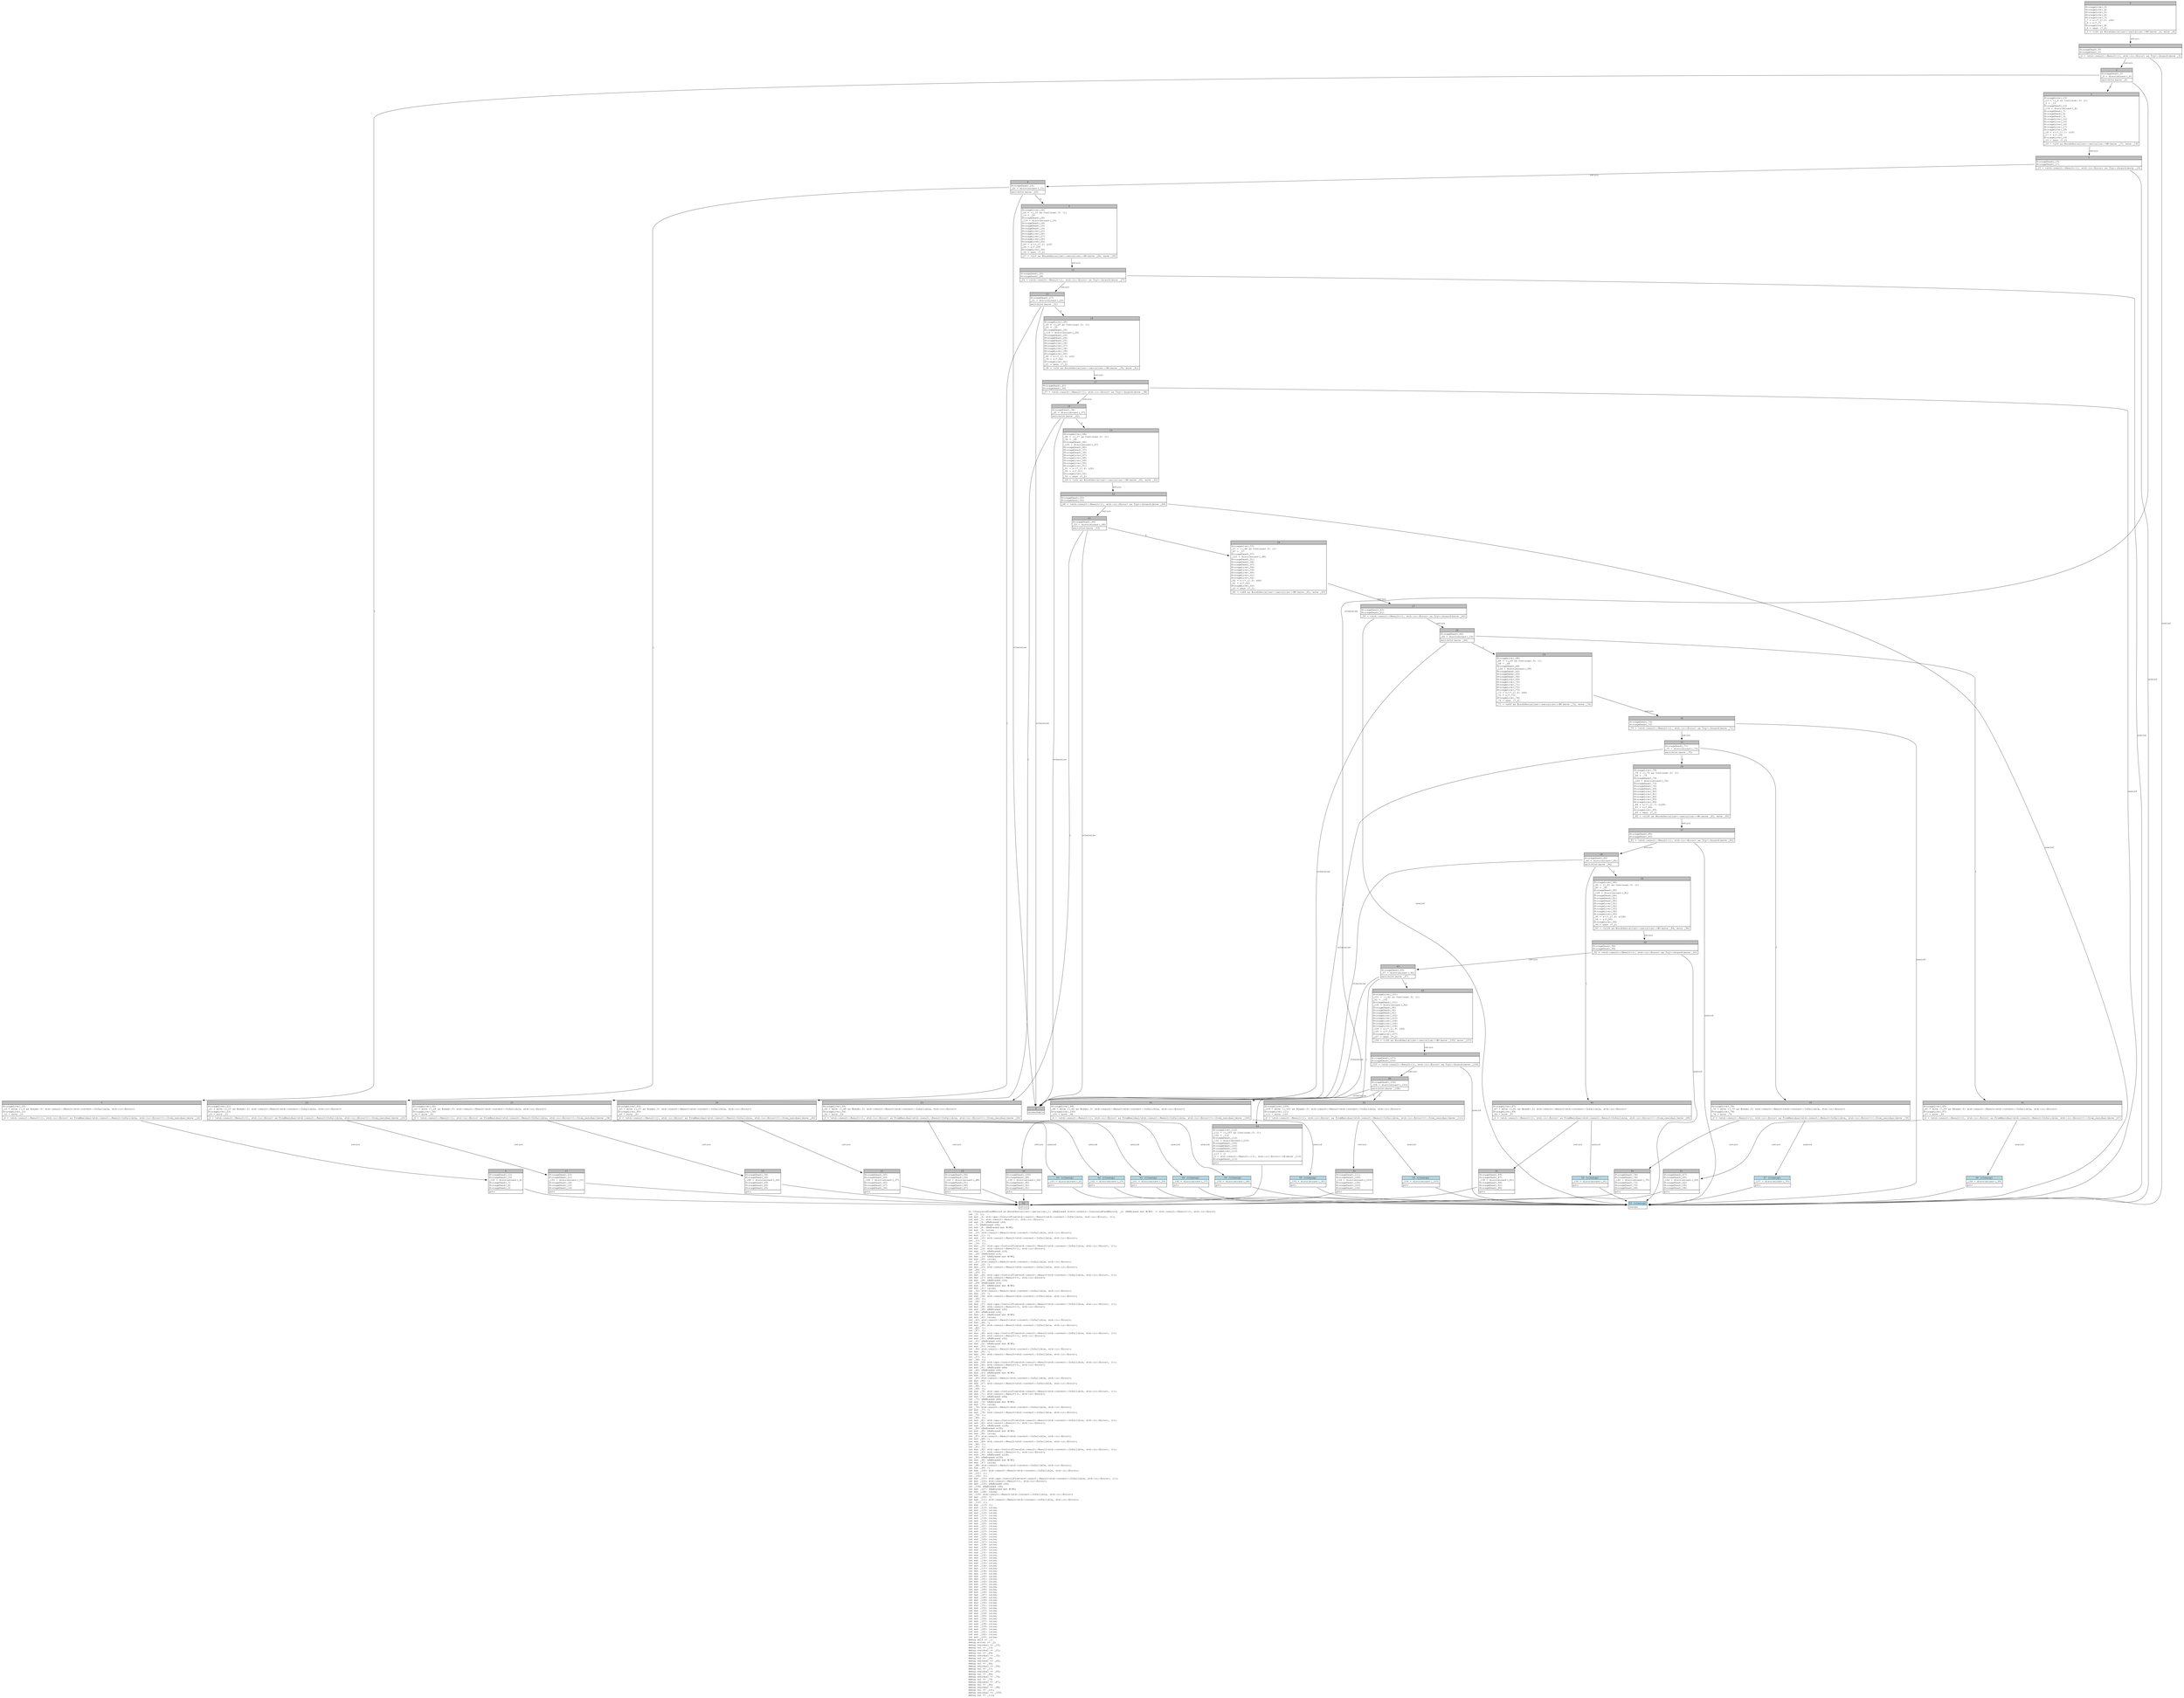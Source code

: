 digraph Mir_0_15910 {
    graph [fontname="Courier, monospace"];
    node [fontname="Courier, monospace"];
    edge [fontname="Courier, monospace"];
    label=<fn &lt;InsuranceFundRecord as BorshSerialize&gt;::serialize(_1: &amp;ReErased state::events::InsuranceFundRecord, _2: &amp;ReErased mut W/#0) -&gt; std::result::Result&lt;(), std::io::Error&gt;<br align="left"/>let _3: ();<br align="left"/>let mut _4: std::ops::ControlFlow&lt;std::result::Result&lt;std::convert::Infallible, std::io::Error&gt;, ()&gt;;<br align="left"/>let mut _5: std::result::Result&lt;(), std::io::Error&gt;;<br align="left"/>let mut _6: &amp;ReErased i64;<br align="left"/>let _7: &amp;ReErased i64;<br align="left"/>let mut _8: &amp;ReErased mut W/#0;<br align="left"/>let mut _9: isize;<br align="left"/>let _10: std::result::Result&lt;std::convert::Infallible, std::io::Error&gt;;<br align="left"/>let mut _11: !;<br align="left"/>let mut _12: std::result::Result&lt;std::convert::Infallible, std::io::Error&gt;;<br align="left"/>let _13: ();<br align="left"/>let _14: ();<br align="left"/>let mut _15: std::ops::ControlFlow&lt;std::result::Result&lt;std::convert::Infallible, std::io::Error&gt;, ()&gt;;<br align="left"/>let mut _16: std::result::Result&lt;(), std::io::Error&gt;;<br align="left"/>let mut _17: &amp;ReErased u16;<br align="left"/>let _18: &amp;ReErased u16;<br align="left"/>let mut _19: &amp;ReErased mut W/#0;<br align="left"/>let mut _20: isize;<br align="left"/>let _21: std::result::Result&lt;std::convert::Infallible, std::io::Error&gt;;<br align="left"/>let mut _22: !;<br align="left"/>let mut _23: std::result::Result&lt;std::convert::Infallible, std::io::Error&gt;;<br align="left"/>let _24: ();<br align="left"/>let _25: ();<br align="left"/>let mut _26: std::ops::ControlFlow&lt;std::result::Result&lt;std::convert::Infallible, std::io::Error&gt;, ()&gt;;<br align="left"/>let mut _27: std::result::Result&lt;(), std::io::Error&gt;;<br align="left"/>let mut _28: &amp;ReErased u16;<br align="left"/>let _29: &amp;ReErased u16;<br align="left"/>let mut _30: &amp;ReErased mut W/#0;<br align="left"/>let mut _31: isize;<br align="left"/>let _32: std::result::Result&lt;std::convert::Infallible, std::io::Error&gt;;<br align="left"/>let mut _33: !;<br align="left"/>let mut _34: std::result::Result&lt;std::convert::Infallible, std::io::Error&gt;;<br align="left"/>let _35: ();<br align="left"/>let _36: ();<br align="left"/>let mut _37: std::ops::ControlFlow&lt;std::result::Result&lt;std::convert::Infallible, std::io::Error&gt;, ()&gt;;<br align="left"/>let mut _38: std::result::Result&lt;(), std::io::Error&gt;;<br align="left"/>let mut _39: &amp;ReErased u32;<br align="left"/>let _40: &amp;ReErased u32;<br align="left"/>let mut _41: &amp;ReErased mut W/#0;<br align="left"/>let mut _42: isize;<br align="left"/>let _43: std::result::Result&lt;std::convert::Infallible, std::io::Error&gt;;<br align="left"/>let mut _44: !;<br align="left"/>let mut _45: std::result::Result&lt;std::convert::Infallible, std::io::Error&gt;;<br align="left"/>let _46: ();<br align="left"/>let _47: ();<br align="left"/>let mut _48: std::ops::ControlFlow&lt;std::result::Result&lt;std::convert::Infallible, std::io::Error&gt;, ()&gt;;<br align="left"/>let mut _49: std::result::Result&lt;(), std::io::Error&gt;;<br align="left"/>let mut _50: &amp;ReErased u32;<br align="left"/>let _51: &amp;ReErased u32;<br align="left"/>let mut _52: &amp;ReErased mut W/#0;<br align="left"/>let mut _53: isize;<br align="left"/>let _54: std::result::Result&lt;std::convert::Infallible, std::io::Error&gt;;<br align="left"/>let mut _55: !;<br align="left"/>let mut _56: std::result::Result&lt;std::convert::Infallible, std::io::Error&gt;;<br align="left"/>let _57: ();<br align="left"/>let _58: ();<br align="left"/>let mut _59: std::ops::ControlFlow&lt;std::result::Result&lt;std::convert::Infallible, std::io::Error&gt;, ()&gt;;<br align="left"/>let mut _60: std::result::Result&lt;(), std::io::Error&gt;;<br align="left"/>let mut _61: &amp;ReErased u64;<br align="left"/>let _62: &amp;ReErased u64;<br align="left"/>let mut _63: &amp;ReErased mut W/#0;<br align="left"/>let mut _64: isize;<br align="left"/>let _65: std::result::Result&lt;std::convert::Infallible, std::io::Error&gt;;<br align="left"/>let mut _66: !;<br align="left"/>let mut _67: std::result::Result&lt;std::convert::Infallible, std::io::Error&gt;;<br align="left"/>let _68: ();<br align="left"/>let _69: ();<br align="left"/>let mut _70: std::ops::ControlFlow&lt;std::result::Result&lt;std::convert::Infallible, std::io::Error&gt;, ()&gt;;<br align="left"/>let mut _71: std::result::Result&lt;(), std::io::Error&gt;;<br align="left"/>let mut _72: &amp;ReErased u64;<br align="left"/>let _73: &amp;ReErased u64;<br align="left"/>let mut _74: &amp;ReErased mut W/#0;<br align="left"/>let mut _75: isize;<br align="left"/>let _76: std::result::Result&lt;std::convert::Infallible, std::io::Error&gt;;<br align="left"/>let mut _77: !;<br align="left"/>let mut _78: std::result::Result&lt;std::convert::Infallible, std::io::Error&gt;;<br align="left"/>let _79: ();<br align="left"/>let _80: ();<br align="left"/>let mut _81: std::ops::ControlFlow&lt;std::result::Result&lt;std::convert::Infallible, std::io::Error&gt;, ()&gt;;<br align="left"/>let mut _82: std::result::Result&lt;(), std::io::Error&gt;;<br align="left"/>let mut _83: &amp;ReErased u128;<br align="left"/>let _84: &amp;ReErased u128;<br align="left"/>let mut _85: &amp;ReErased mut W/#0;<br align="left"/>let mut _86: isize;<br align="left"/>let _87: std::result::Result&lt;std::convert::Infallible, std::io::Error&gt;;<br align="left"/>let mut _88: !;<br align="left"/>let mut _89: std::result::Result&lt;std::convert::Infallible, std::io::Error&gt;;<br align="left"/>let _90: ();<br align="left"/>let _91: ();<br align="left"/>let mut _92: std::ops::ControlFlow&lt;std::result::Result&lt;std::convert::Infallible, std::io::Error&gt;, ()&gt;;<br align="left"/>let mut _93: std::result::Result&lt;(), std::io::Error&gt;;<br align="left"/>let mut _94: &amp;ReErased u128;<br align="left"/>let _95: &amp;ReErased u128;<br align="left"/>let mut _96: &amp;ReErased mut W/#0;<br align="left"/>let mut _97: isize;<br align="left"/>let _98: std::result::Result&lt;std::convert::Infallible, std::io::Error&gt;;<br align="left"/>let mut _99: !;<br align="left"/>let mut _100: std::result::Result&lt;std::convert::Infallible, std::io::Error&gt;;<br align="left"/>let _101: ();<br align="left"/>let _102: ();<br align="left"/>let mut _103: std::ops::ControlFlow&lt;std::result::Result&lt;std::convert::Infallible, std::io::Error&gt;, ()&gt;;<br align="left"/>let mut _104: std::result::Result&lt;(), std::io::Error&gt;;<br align="left"/>let mut _105: &amp;ReErased i64;<br align="left"/>let _106: &amp;ReErased i64;<br align="left"/>let mut _107: &amp;ReErased mut W/#0;<br align="left"/>let mut _108: isize;<br align="left"/>let _109: std::result::Result&lt;std::convert::Infallible, std::io::Error&gt;;<br align="left"/>let mut _110: !;<br align="left"/>let mut _111: std::result::Result&lt;std::convert::Infallible, std::io::Error&gt;;<br align="left"/>let _112: ();<br align="left"/>let mut _113: ();<br align="left"/>let mut _114: isize;<br align="left"/>let mut _115: isize;<br align="left"/>let mut _116: isize;<br align="left"/>let mut _117: isize;<br align="left"/>let mut _118: isize;<br align="left"/>let mut _119: isize;<br align="left"/>let mut _120: isize;<br align="left"/>let mut _121: isize;<br align="left"/>let mut _122: isize;<br align="left"/>let mut _123: isize;<br align="left"/>let mut _124: isize;<br align="left"/>let mut _125: isize;<br align="left"/>let mut _126: isize;<br align="left"/>let mut _127: isize;<br align="left"/>let mut _128: isize;<br align="left"/>let mut _129: isize;<br align="left"/>let mut _130: isize;<br align="left"/>let mut _131: isize;<br align="left"/>let mut _132: isize;<br align="left"/>let mut _133: isize;<br align="left"/>let mut _134: isize;<br align="left"/>let mut _135: isize;<br align="left"/>let mut _136: isize;<br align="left"/>let mut _137: isize;<br align="left"/>let mut _138: isize;<br align="left"/>let mut _139: isize;<br align="left"/>let mut _140: isize;<br align="left"/>let mut _141: isize;<br align="left"/>let mut _142: isize;<br align="left"/>let mut _143: isize;<br align="left"/>let mut _144: isize;<br align="left"/>let mut _145: isize;<br align="left"/>let mut _146: isize;<br align="left"/>let mut _147: isize;<br align="left"/>let mut _148: isize;<br align="left"/>let mut _149: isize;<br align="left"/>let mut _150: isize;<br align="left"/>let mut _151: isize;<br align="left"/>let mut _152: isize;<br align="left"/>let mut _153: isize;<br align="left"/>let mut _154: isize;<br align="left"/>let mut _155: isize;<br align="left"/>let mut _156: isize;<br align="left"/>let mut _157: isize;<br align="left"/>let mut _158: isize;<br align="left"/>let mut _159: isize;<br align="left"/>let mut _160: isize;<br align="left"/>let mut _161: isize;<br align="left"/>let mut _162: isize;<br align="left"/>let mut _163: isize;<br align="left"/>debug self =&gt; _1;<br align="left"/>debug writer =&gt; _2;<br align="left"/>debug residual =&gt; _10;<br align="left"/>debug val =&gt; _13;<br align="left"/>debug residual =&gt; _21;<br align="left"/>debug val =&gt; _24;<br align="left"/>debug residual =&gt; _32;<br align="left"/>debug val =&gt; _35;<br align="left"/>debug residual =&gt; _43;<br align="left"/>debug val =&gt; _46;<br align="left"/>debug residual =&gt; _54;<br align="left"/>debug val =&gt; _57;<br align="left"/>debug residual =&gt; _65;<br align="left"/>debug val =&gt; _68;<br align="left"/>debug residual =&gt; _76;<br align="left"/>debug val =&gt; _79;<br align="left"/>debug residual =&gt; _87;<br align="left"/>debug val =&gt; _90;<br align="left"/>debug residual =&gt; _98;<br align="left"/>debug val =&gt; _101;<br align="left"/>debug residual =&gt; _109;<br align="left"/>debug val =&gt; _112;<br align="left"/>>;
    bb0__0_15910 [shape="none", label=<<table border="0" cellborder="1" cellspacing="0"><tr><td bgcolor="gray" align="center" colspan="1">0</td></tr><tr><td align="left" balign="left">StorageLive(_3)<br/>StorageLive(_4)<br/>StorageLive(_5)<br/>StorageLive(_6)<br/>StorageLive(_7)<br/>_7 = &amp;((*_1).0: i64)<br/>_6 = &amp;(*_7)<br/>StorageLive(_8)<br/>_8 = &amp;mut (*_2)<br/></td></tr><tr><td align="left">_5 = &lt;i64 as BorshSerialize&gt;::serialize::&lt;W&gt;(move _6, move _8)</td></tr></table>>];
    bb1__0_15910 [shape="none", label=<<table border="0" cellborder="1" cellspacing="0"><tr><td bgcolor="gray" align="center" colspan="1">1</td></tr><tr><td align="left" balign="left">StorageDead(_8)<br/>StorageDead(_6)<br/></td></tr><tr><td align="left">_4 = &lt;std::result::Result&lt;(), std::io::Error&gt; as Try&gt;::branch(move _5)</td></tr></table>>];
    bb2__0_15910 [shape="none", label=<<table border="0" cellborder="1" cellspacing="0"><tr><td bgcolor="gray" align="center" colspan="1">2</td></tr><tr><td align="left" balign="left">StorageDead(_5)<br/>_9 = discriminant(_4)<br/></td></tr><tr><td align="left">switchInt(move _9)</td></tr></table>>];
    bb3__0_15910 [shape="none", label=<<table border="0" cellborder="1" cellspacing="0"><tr><td bgcolor="gray" align="center" colspan="1">3</td></tr><tr><td align="left" balign="left">StorageLive(_13)<br/>_13 = ((_4 as Continue).0: ())<br/>_3 = _13<br/>StorageDead(_13)<br/>_114 = discriminant(_4)<br/>StorageDead(_7)<br/>StorageDead(_4)<br/>StorageDead(_3)<br/>StorageLive(_14)<br/>StorageLive(_15)<br/>StorageLive(_16)<br/>StorageLive(_17)<br/>StorageLive(_18)<br/>_18 = &amp;((*_1).1: u16)<br/>_17 = &amp;(*_18)<br/>StorageLive(_19)<br/>_19 = &amp;mut (*_2)<br/></td></tr><tr><td align="left">_16 = &lt;u16 as BorshSerialize&gt;::serialize::&lt;W&gt;(move _17, move _19)</td></tr></table>>];
    bb4__0_15910 [shape="none", label=<<table border="0" cellborder="1" cellspacing="0"><tr><td bgcolor="gray" align="center" colspan="1">4</td></tr><tr><td align="left">unreachable</td></tr></table>>];
    bb5__0_15910 [shape="none", label=<<table border="0" cellborder="1" cellspacing="0"><tr><td bgcolor="gray" align="center" colspan="1">5</td></tr><tr><td align="left" balign="left">StorageLive(_10)<br/>_10 = move ((_4 as Break).0: std::result::Result&lt;std::convert::Infallible, std::io::Error&gt;)<br/>StorageLive(_12)<br/>_12 = move _10<br/></td></tr><tr><td align="left">_0 = &lt;std::result::Result&lt;(), std::io::Error&gt; as FromResidual&lt;std::result::Result&lt;Infallible, std::io::Error&gt;&gt;&gt;::from_residual(move _12)</td></tr></table>>];
    bb6__0_15910 [shape="none", label=<<table border="0" cellborder="1" cellspacing="0"><tr><td bgcolor="gray" align="center" colspan="1">6</td></tr><tr><td align="left" balign="left">StorageDead(_12)<br/>StorageDead(_10)<br/>_152 = discriminant(_4)<br/>StorageDead(_7)<br/>StorageDead(_4)<br/>StorageDead(_3)<br/></td></tr><tr><td align="left">goto</td></tr></table>>];
    bb7__0_15910 [shape="none", label=<<table border="0" cellborder="1" cellspacing="0"><tr><td bgcolor="gray" align="center" colspan="1">7</td></tr><tr><td align="left" balign="left">StorageDead(_19)<br/>StorageDead(_17)<br/></td></tr><tr><td align="left">_15 = &lt;std::result::Result&lt;(), std::io::Error&gt; as Try&gt;::branch(move _16)</td></tr></table>>];
    bb8__0_15910 [shape="none", label=<<table border="0" cellborder="1" cellspacing="0"><tr><td bgcolor="gray" align="center" colspan="1">8</td></tr><tr><td align="left" balign="left">StorageDead(_16)<br/>_20 = discriminant(_15)<br/></td></tr><tr><td align="left">switchInt(move _20)</td></tr></table>>];
    bb9__0_15910 [shape="none", label=<<table border="0" cellborder="1" cellspacing="0"><tr><td bgcolor="gray" align="center" colspan="1">9</td></tr><tr><td align="left" balign="left">StorageLive(_24)<br/>_24 = ((_15 as Continue).0: ())<br/>_14 = _24<br/>StorageDead(_24)<br/>_116 = discriminant(_15)<br/>StorageDead(_18)<br/>StorageDead(_15)<br/>StorageDead(_14)<br/>StorageLive(_25)<br/>StorageLive(_26)<br/>StorageLive(_27)<br/>StorageLive(_28)<br/>StorageLive(_29)<br/>_29 = &amp;((*_1).2: u16)<br/>_28 = &amp;(*_29)<br/>StorageLive(_30)<br/>_30 = &amp;mut (*_2)<br/></td></tr><tr><td align="left">_27 = &lt;u16 as BorshSerialize&gt;::serialize::&lt;W&gt;(move _28, move _30)</td></tr></table>>];
    bb10__0_15910 [shape="none", label=<<table border="0" cellborder="1" cellspacing="0"><tr><td bgcolor="gray" align="center" colspan="1">10</td></tr><tr><td align="left" balign="left">StorageLive(_21)<br/>_21 = move ((_15 as Break).0: std::result::Result&lt;std::convert::Infallible, std::io::Error&gt;)<br/>StorageLive(_23)<br/>_23 = move _21<br/></td></tr><tr><td align="left">_0 = &lt;std::result::Result&lt;(), std::io::Error&gt; as FromResidual&lt;std::result::Result&lt;Infallible, std::io::Error&gt;&gt;&gt;::from_residual(move _23)</td></tr></table>>];
    bb11__0_15910 [shape="none", label=<<table border="0" cellborder="1" cellspacing="0"><tr><td bgcolor="gray" align="center" colspan="1">11</td></tr><tr><td align="left" balign="left">StorageDead(_23)<br/>StorageDead(_21)<br/>_150 = discriminant(_15)<br/>StorageDead(_18)<br/>StorageDead(_15)<br/>StorageDead(_14)<br/></td></tr><tr><td align="left">goto</td></tr></table>>];
    bb12__0_15910 [shape="none", label=<<table border="0" cellborder="1" cellspacing="0"><tr><td bgcolor="gray" align="center" colspan="1">12</td></tr><tr><td align="left" balign="left">StorageDead(_30)<br/>StorageDead(_28)<br/></td></tr><tr><td align="left">_26 = &lt;std::result::Result&lt;(), std::io::Error&gt; as Try&gt;::branch(move _27)</td></tr></table>>];
    bb13__0_15910 [shape="none", label=<<table border="0" cellborder="1" cellspacing="0"><tr><td bgcolor="gray" align="center" colspan="1">13</td></tr><tr><td align="left" balign="left">StorageDead(_27)<br/>_31 = discriminant(_26)<br/></td></tr><tr><td align="left">switchInt(move _31)</td></tr></table>>];
    bb14__0_15910 [shape="none", label=<<table border="0" cellborder="1" cellspacing="0"><tr><td bgcolor="gray" align="center" colspan="1">14</td></tr><tr><td align="left" balign="left">StorageLive(_35)<br/>_35 = ((_26 as Continue).0: ())<br/>_25 = _35<br/>StorageDead(_35)<br/>_118 = discriminant(_26)<br/>StorageDead(_29)<br/>StorageDead(_26)<br/>StorageDead(_25)<br/>StorageLive(_36)<br/>StorageLive(_37)<br/>StorageLive(_38)<br/>StorageLive(_39)<br/>StorageLive(_40)<br/>_40 = &amp;((*_1).3: u32)<br/>_39 = &amp;(*_40)<br/>StorageLive(_41)<br/>_41 = &amp;mut (*_2)<br/></td></tr><tr><td align="left">_38 = &lt;u32 as BorshSerialize&gt;::serialize::&lt;W&gt;(move _39, move _41)</td></tr></table>>];
    bb15__0_15910 [shape="none", label=<<table border="0" cellborder="1" cellspacing="0"><tr><td bgcolor="gray" align="center" colspan="1">15</td></tr><tr><td align="left" balign="left">StorageLive(_32)<br/>_32 = move ((_26 as Break).0: std::result::Result&lt;std::convert::Infallible, std::io::Error&gt;)<br/>StorageLive(_34)<br/>_34 = move _32<br/></td></tr><tr><td align="left">_0 = &lt;std::result::Result&lt;(), std::io::Error&gt; as FromResidual&lt;std::result::Result&lt;Infallible, std::io::Error&gt;&gt;&gt;::from_residual(move _34)</td></tr></table>>];
    bb16__0_15910 [shape="none", label=<<table border="0" cellborder="1" cellspacing="0"><tr><td bgcolor="gray" align="center" colspan="1">16</td></tr><tr><td align="left" balign="left">StorageDead(_34)<br/>StorageDead(_32)<br/>_148 = discriminant(_26)<br/>StorageDead(_29)<br/>StorageDead(_26)<br/>StorageDead(_25)<br/></td></tr><tr><td align="left">goto</td></tr></table>>];
    bb17__0_15910 [shape="none", label=<<table border="0" cellborder="1" cellspacing="0"><tr><td bgcolor="gray" align="center" colspan="1">17</td></tr><tr><td align="left" balign="left">StorageDead(_41)<br/>StorageDead(_39)<br/></td></tr><tr><td align="left">_37 = &lt;std::result::Result&lt;(), std::io::Error&gt; as Try&gt;::branch(move _38)</td></tr></table>>];
    bb18__0_15910 [shape="none", label=<<table border="0" cellborder="1" cellspacing="0"><tr><td bgcolor="gray" align="center" colspan="1">18</td></tr><tr><td align="left" balign="left">StorageDead(_38)<br/>_42 = discriminant(_37)<br/></td></tr><tr><td align="left">switchInt(move _42)</td></tr></table>>];
    bb19__0_15910 [shape="none", label=<<table border="0" cellborder="1" cellspacing="0"><tr><td bgcolor="gray" align="center" colspan="1">19</td></tr><tr><td align="left" balign="left">StorageLive(_46)<br/>_46 = ((_37 as Continue).0: ())<br/>_36 = _46<br/>StorageDead(_46)<br/>_120 = discriminant(_37)<br/>StorageDead(_40)<br/>StorageDead(_37)<br/>StorageDead(_36)<br/>StorageLive(_47)<br/>StorageLive(_48)<br/>StorageLive(_49)<br/>StorageLive(_50)<br/>StorageLive(_51)<br/>_51 = &amp;((*_1).4: u32)<br/>_50 = &amp;(*_51)<br/>StorageLive(_52)<br/>_52 = &amp;mut (*_2)<br/></td></tr><tr><td align="left">_49 = &lt;u32 as BorshSerialize&gt;::serialize::&lt;W&gt;(move _50, move _52)</td></tr></table>>];
    bb20__0_15910 [shape="none", label=<<table border="0" cellborder="1" cellspacing="0"><tr><td bgcolor="gray" align="center" colspan="1">20</td></tr><tr><td align="left" balign="left">StorageLive(_43)<br/>_43 = move ((_37 as Break).0: std::result::Result&lt;std::convert::Infallible, std::io::Error&gt;)<br/>StorageLive(_45)<br/>_45 = move _43<br/></td></tr><tr><td align="left">_0 = &lt;std::result::Result&lt;(), std::io::Error&gt; as FromResidual&lt;std::result::Result&lt;Infallible, std::io::Error&gt;&gt;&gt;::from_residual(move _45)</td></tr></table>>];
    bb21__0_15910 [shape="none", label=<<table border="0" cellborder="1" cellspacing="0"><tr><td bgcolor="gray" align="center" colspan="1">21</td></tr><tr><td align="left" balign="left">StorageDead(_45)<br/>StorageDead(_43)<br/>_146 = discriminant(_37)<br/>StorageDead(_40)<br/>StorageDead(_37)<br/>StorageDead(_36)<br/></td></tr><tr><td align="left">goto</td></tr></table>>];
    bb22__0_15910 [shape="none", label=<<table border="0" cellborder="1" cellspacing="0"><tr><td bgcolor="gray" align="center" colspan="1">22</td></tr><tr><td align="left" balign="left">StorageDead(_52)<br/>StorageDead(_50)<br/></td></tr><tr><td align="left">_48 = &lt;std::result::Result&lt;(), std::io::Error&gt; as Try&gt;::branch(move _49)</td></tr></table>>];
    bb23__0_15910 [shape="none", label=<<table border="0" cellborder="1" cellspacing="0"><tr><td bgcolor="gray" align="center" colspan="1">23</td></tr><tr><td align="left" balign="left">StorageDead(_49)<br/>_53 = discriminant(_48)<br/></td></tr><tr><td align="left">switchInt(move _53)</td></tr></table>>];
    bb24__0_15910 [shape="none", label=<<table border="0" cellborder="1" cellspacing="0"><tr><td bgcolor="gray" align="center" colspan="1">24</td></tr><tr><td align="left" balign="left">StorageLive(_57)<br/>_57 = ((_48 as Continue).0: ())<br/>_47 = _57<br/>StorageDead(_57)<br/>_122 = discriminant(_48)<br/>StorageDead(_51)<br/>StorageDead(_48)<br/>StorageDead(_47)<br/>StorageLive(_58)<br/>StorageLive(_59)<br/>StorageLive(_60)<br/>StorageLive(_61)<br/>StorageLive(_62)<br/>_62 = &amp;((*_1).5: u64)<br/>_61 = &amp;(*_62)<br/>StorageLive(_63)<br/>_63 = &amp;mut (*_2)<br/></td></tr><tr><td align="left">_60 = &lt;u64 as BorshSerialize&gt;::serialize::&lt;W&gt;(move _61, move _63)</td></tr></table>>];
    bb25__0_15910 [shape="none", label=<<table border="0" cellborder="1" cellspacing="0"><tr><td bgcolor="gray" align="center" colspan="1">25</td></tr><tr><td align="left" balign="left">StorageLive(_54)<br/>_54 = move ((_48 as Break).0: std::result::Result&lt;std::convert::Infallible, std::io::Error&gt;)<br/>StorageLive(_56)<br/>_56 = move _54<br/></td></tr><tr><td align="left">_0 = &lt;std::result::Result&lt;(), std::io::Error&gt; as FromResidual&lt;std::result::Result&lt;Infallible, std::io::Error&gt;&gt;&gt;::from_residual(move _56)</td></tr></table>>];
    bb26__0_15910 [shape="none", label=<<table border="0" cellborder="1" cellspacing="0"><tr><td bgcolor="gray" align="center" colspan="1">26</td></tr><tr><td align="left" balign="left">StorageDead(_56)<br/>StorageDead(_54)<br/>_144 = discriminant(_48)<br/>StorageDead(_51)<br/>StorageDead(_48)<br/>StorageDead(_47)<br/></td></tr><tr><td align="left">goto</td></tr></table>>];
    bb27__0_15910 [shape="none", label=<<table border="0" cellborder="1" cellspacing="0"><tr><td bgcolor="gray" align="center" colspan="1">27</td></tr><tr><td align="left" balign="left">StorageDead(_63)<br/>StorageDead(_61)<br/></td></tr><tr><td align="left">_59 = &lt;std::result::Result&lt;(), std::io::Error&gt; as Try&gt;::branch(move _60)</td></tr></table>>];
    bb28__0_15910 [shape="none", label=<<table border="0" cellborder="1" cellspacing="0"><tr><td bgcolor="gray" align="center" colspan="1">28</td></tr><tr><td align="left" balign="left">StorageDead(_60)<br/>_64 = discriminant(_59)<br/></td></tr><tr><td align="left">switchInt(move _64)</td></tr></table>>];
    bb29__0_15910 [shape="none", label=<<table border="0" cellborder="1" cellspacing="0"><tr><td bgcolor="gray" align="center" colspan="1">29</td></tr><tr><td align="left" balign="left">StorageLive(_68)<br/>_68 = ((_59 as Continue).0: ())<br/>_58 = _68<br/>StorageDead(_68)<br/>_124 = discriminant(_59)<br/>StorageDead(_62)<br/>StorageDead(_59)<br/>StorageDead(_58)<br/>StorageLive(_69)<br/>StorageLive(_70)<br/>StorageLive(_71)<br/>StorageLive(_72)<br/>StorageLive(_73)<br/>_73 = &amp;((*_1).6: u64)<br/>_72 = &amp;(*_73)<br/>StorageLive(_74)<br/>_74 = &amp;mut (*_2)<br/></td></tr><tr><td align="left">_71 = &lt;u64 as BorshSerialize&gt;::serialize::&lt;W&gt;(move _72, move _74)</td></tr></table>>];
    bb30__0_15910 [shape="none", label=<<table border="0" cellborder="1" cellspacing="0"><tr><td bgcolor="gray" align="center" colspan="1">30</td></tr><tr><td align="left" balign="left">StorageLive(_65)<br/>_65 = move ((_59 as Break).0: std::result::Result&lt;std::convert::Infallible, std::io::Error&gt;)<br/>StorageLive(_67)<br/>_67 = move _65<br/></td></tr><tr><td align="left">_0 = &lt;std::result::Result&lt;(), std::io::Error&gt; as FromResidual&lt;std::result::Result&lt;Infallible, std::io::Error&gt;&gt;&gt;::from_residual(move _67)</td></tr></table>>];
    bb31__0_15910 [shape="none", label=<<table border="0" cellborder="1" cellspacing="0"><tr><td bgcolor="gray" align="center" colspan="1">31</td></tr><tr><td align="left" balign="left">StorageDead(_67)<br/>StorageDead(_65)<br/>_142 = discriminant(_59)<br/>StorageDead(_62)<br/>StorageDead(_59)<br/>StorageDead(_58)<br/></td></tr><tr><td align="left">goto</td></tr></table>>];
    bb32__0_15910 [shape="none", label=<<table border="0" cellborder="1" cellspacing="0"><tr><td bgcolor="gray" align="center" colspan="1">32</td></tr><tr><td align="left" balign="left">StorageDead(_74)<br/>StorageDead(_72)<br/></td></tr><tr><td align="left">_70 = &lt;std::result::Result&lt;(), std::io::Error&gt; as Try&gt;::branch(move _71)</td></tr></table>>];
    bb33__0_15910 [shape="none", label=<<table border="0" cellborder="1" cellspacing="0"><tr><td bgcolor="gray" align="center" colspan="1">33</td></tr><tr><td align="left" balign="left">StorageDead(_71)<br/>_75 = discriminant(_70)<br/></td></tr><tr><td align="left">switchInt(move _75)</td></tr></table>>];
    bb34__0_15910 [shape="none", label=<<table border="0" cellborder="1" cellspacing="0"><tr><td bgcolor="gray" align="center" colspan="1">34</td></tr><tr><td align="left" balign="left">StorageLive(_79)<br/>_79 = ((_70 as Continue).0: ())<br/>_69 = _79<br/>StorageDead(_79)<br/>_126 = discriminant(_70)<br/>StorageDead(_73)<br/>StorageDead(_70)<br/>StorageDead(_69)<br/>StorageLive(_80)<br/>StorageLive(_81)<br/>StorageLive(_82)<br/>StorageLive(_83)<br/>StorageLive(_84)<br/>_84 = &amp;((*_1).7: u128)<br/>_83 = &amp;(*_84)<br/>StorageLive(_85)<br/>_85 = &amp;mut (*_2)<br/></td></tr><tr><td align="left">_82 = &lt;u128 as BorshSerialize&gt;::serialize::&lt;W&gt;(move _83, move _85)</td></tr></table>>];
    bb35__0_15910 [shape="none", label=<<table border="0" cellborder="1" cellspacing="0"><tr><td bgcolor="gray" align="center" colspan="1">35</td></tr><tr><td align="left" balign="left">StorageLive(_76)<br/>_76 = move ((_70 as Break).0: std::result::Result&lt;std::convert::Infallible, std::io::Error&gt;)<br/>StorageLive(_78)<br/>_78 = move _76<br/></td></tr><tr><td align="left">_0 = &lt;std::result::Result&lt;(), std::io::Error&gt; as FromResidual&lt;std::result::Result&lt;Infallible, std::io::Error&gt;&gt;&gt;::from_residual(move _78)</td></tr></table>>];
    bb36__0_15910 [shape="none", label=<<table border="0" cellborder="1" cellspacing="0"><tr><td bgcolor="gray" align="center" colspan="1">36</td></tr><tr><td align="left" balign="left">StorageDead(_78)<br/>StorageDead(_76)<br/>_140 = discriminant(_70)<br/>StorageDead(_73)<br/>StorageDead(_70)<br/>StorageDead(_69)<br/></td></tr><tr><td align="left">goto</td></tr></table>>];
    bb37__0_15910 [shape="none", label=<<table border="0" cellborder="1" cellspacing="0"><tr><td bgcolor="gray" align="center" colspan="1">37</td></tr><tr><td align="left" balign="left">StorageDead(_85)<br/>StorageDead(_83)<br/></td></tr><tr><td align="left">_81 = &lt;std::result::Result&lt;(), std::io::Error&gt; as Try&gt;::branch(move _82)</td></tr></table>>];
    bb38__0_15910 [shape="none", label=<<table border="0" cellborder="1" cellspacing="0"><tr><td bgcolor="gray" align="center" colspan="1">38</td></tr><tr><td align="left" balign="left">StorageDead(_82)<br/>_86 = discriminant(_81)<br/></td></tr><tr><td align="left">switchInt(move _86)</td></tr></table>>];
    bb39__0_15910 [shape="none", label=<<table border="0" cellborder="1" cellspacing="0"><tr><td bgcolor="gray" align="center" colspan="1">39</td></tr><tr><td align="left" balign="left">StorageLive(_90)<br/>_90 = ((_81 as Continue).0: ())<br/>_80 = _90<br/>StorageDead(_90)<br/>_128 = discriminant(_81)<br/>StorageDead(_84)<br/>StorageDead(_81)<br/>StorageDead(_80)<br/>StorageLive(_91)<br/>StorageLive(_92)<br/>StorageLive(_93)<br/>StorageLive(_94)<br/>StorageLive(_95)<br/>_95 = &amp;((*_1).8: u128)<br/>_94 = &amp;(*_95)<br/>StorageLive(_96)<br/>_96 = &amp;mut (*_2)<br/></td></tr><tr><td align="left">_93 = &lt;u128 as BorshSerialize&gt;::serialize::&lt;W&gt;(move _94, move _96)</td></tr></table>>];
    bb40__0_15910 [shape="none", label=<<table border="0" cellborder="1" cellspacing="0"><tr><td bgcolor="gray" align="center" colspan="1">40</td></tr><tr><td align="left" balign="left">StorageLive(_87)<br/>_87 = move ((_81 as Break).0: std::result::Result&lt;std::convert::Infallible, std::io::Error&gt;)<br/>StorageLive(_89)<br/>_89 = move _87<br/></td></tr><tr><td align="left">_0 = &lt;std::result::Result&lt;(), std::io::Error&gt; as FromResidual&lt;std::result::Result&lt;Infallible, std::io::Error&gt;&gt;&gt;::from_residual(move _89)</td></tr></table>>];
    bb41__0_15910 [shape="none", label=<<table border="0" cellborder="1" cellspacing="0"><tr><td bgcolor="gray" align="center" colspan="1">41</td></tr><tr><td align="left" balign="left">StorageDead(_89)<br/>StorageDead(_87)<br/>_138 = discriminant(_81)<br/>StorageDead(_84)<br/>StorageDead(_81)<br/>StorageDead(_80)<br/></td></tr><tr><td align="left">goto</td></tr></table>>];
    bb42__0_15910 [shape="none", label=<<table border="0" cellborder="1" cellspacing="0"><tr><td bgcolor="gray" align="center" colspan="1">42</td></tr><tr><td align="left" balign="left">StorageDead(_96)<br/>StorageDead(_94)<br/></td></tr><tr><td align="left">_92 = &lt;std::result::Result&lt;(), std::io::Error&gt; as Try&gt;::branch(move _93)</td></tr></table>>];
    bb43__0_15910 [shape="none", label=<<table border="0" cellborder="1" cellspacing="0"><tr><td bgcolor="gray" align="center" colspan="1">43</td></tr><tr><td align="left" balign="left">StorageDead(_93)<br/>_97 = discriminant(_92)<br/></td></tr><tr><td align="left">switchInt(move _97)</td></tr></table>>];
    bb44__0_15910 [shape="none", label=<<table border="0" cellborder="1" cellspacing="0"><tr><td bgcolor="gray" align="center" colspan="1">44</td></tr><tr><td align="left" balign="left">StorageLive(_101)<br/>_101 = ((_92 as Continue).0: ())<br/>_91 = _101<br/>StorageDead(_101)<br/>_130 = discriminant(_92)<br/>StorageDead(_95)<br/>StorageDead(_92)<br/>StorageDead(_91)<br/>StorageLive(_102)<br/>StorageLive(_103)<br/>StorageLive(_104)<br/>StorageLive(_105)<br/>StorageLive(_106)<br/>_106 = &amp;((*_1).9: i64)<br/>_105 = &amp;(*_106)<br/>StorageLive(_107)<br/>_107 = &amp;mut (*_2)<br/></td></tr><tr><td align="left">_104 = &lt;i64 as BorshSerialize&gt;::serialize::&lt;W&gt;(move _105, move _107)</td></tr></table>>];
    bb45__0_15910 [shape="none", label=<<table border="0" cellborder="1" cellspacing="0"><tr><td bgcolor="gray" align="center" colspan="1">45</td></tr><tr><td align="left" balign="left">StorageLive(_98)<br/>_98 = move ((_92 as Break).0: std::result::Result&lt;std::convert::Infallible, std::io::Error&gt;)<br/>StorageLive(_100)<br/>_100 = move _98<br/></td></tr><tr><td align="left">_0 = &lt;std::result::Result&lt;(), std::io::Error&gt; as FromResidual&lt;std::result::Result&lt;Infallible, std::io::Error&gt;&gt;&gt;::from_residual(move _100)</td></tr></table>>];
    bb46__0_15910 [shape="none", label=<<table border="0" cellborder="1" cellspacing="0"><tr><td bgcolor="gray" align="center" colspan="1">46</td></tr><tr><td align="left" balign="left">StorageDead(_100)<br/>StorageDead(_98)<br/>_136 = discriminant(_92)<br/>StorageDead(_95)<br/>StorageDead(_92)<br/>StorageDead(_91)<br/></td></tr><tr><td align="left">goto</td></tr></table>>];
    bb47__0_15910 [shape="none", label=<<table border="0" cellborder="1" cellspacing="0"><tr><td bgcolor="gray" align="center" colspan="1">47</td></tr><tr><td align="left" balign="left">StorageDead(_107)<br/>StorageDead(_105)<br/></td></tr><tr><td align="left">_103 = &lt;std::result::Result&lt;(), std::io::Error&gt; as Try&gt;::branch(move _104)</td></tr></table>>];
    bb48__0_15910 [shape="none", label=<<table border="0" cellborder="1" cellspacing="0"><tr><td bgcolor="gray" align="center" colspan="1">48</td></tr><tr><td align="left" balign="left">StorageDead(_104)<br/>_108 = discriminant(_103)<br/></td></tr><tr><td align="left">switchInt(move _108)</td></tr></table>>];
    bb49__0_15910 [shape="none", label=<<table border="0" cellborder="1" cellspacing="0"><tr><td bgcolor="gray" align="center" colspan="1">49</td></tr><tr><td align="left" balign="left">StorageLive(_112)<br/>_112 = ((_103 as Continue).0: ())<br/>_102 = _112<br/>StorageDead(_112)<br/>_132 = discriminant(_103)<br/>StorageDead(_106)<br/>StorageDead(_103)<br/>StorageDead(_102)<br/>StorageLive(_113)<br/>_113 = ()<br/>_0 = std::result::Result::&lt;(), std::io::Error&gt;::Ok(move _113)<br/>StorageDead(_113)<br/></td></tr><tr><td align="left">goto</td></tr></table>>];
    bb50__0_15910 [shape="none", label=<<table border="0" cellborder="1" cellspacing="0"><tr><td bgcolor="gray" align="center" colspan="1">50</td></tr><tr><td align="left" balign="left">StorageLive(_109)<br/>_109 = move ((_103 as Break).0: std::result::Result&lt;std::convert::Infallible, std::io::Error&gt;)<br/>StorageLive(_111)<br/>_111 = move _109<br/></td></tr><tr><td align="left">_0 = &lt;std::result::Result&lt;(), std::io::Error&gt; as FromResidual&lt;std::result::Result&lt;Infallible, std::io::Error&gt;&gt;&gt;::from_residual(move _111)</td></tr></table>>];
    bb51__0_15910 [shape="none", label=<<table border="0" cellborder="1" cellspacing="0"><tr><td bgcolor="gray" align="center" colspan="1">51</td></tr><tr><td align="left" balign="left">StorageDead(_111)<br/>StorageDead(_109)<br/>_134 = discriminant(_103)<br/>StorageDead(_106)<br/>StorageDead(_103)<br/>StorageDead(_102)<br/></td></tr><tr><td align="left">goto</td></tr></table>>];
    bb52__0_15910 [shape="none", label=<<table border="0" cellborder="1" cellspacing="0"><tr><td bgcolor="gray" align="center" colspan="1">52</td></tr><tr><td align="left">return</td></tr></table>>];
    bb53__0_15910 [shape="none", label=<<table border="0" cellborder="1" cellspacing="0"><tr><td bgcolor="lightblue" align="center" colspan="1">53 (cleanup)</td></tr><tr><td align="left">resume</td></tr></table>>];
    bb54__0_15910 [shape="none", label=<<table border="0" cellborder="1" cellspacing="0"><tr><td bgcolor="lightblue" align="center" colspan="1">54 (cleanup)</td></tr><tr><td align="left" balign="left">_154 = discriminant(_103)<br/></td></tr><tr><td align="left">goto</td></tr></table>>];
    bb55__0_15910 [shape="none", label=<<table border="0" cellborder="1" cellspacing="0"><tr><td bgcolor="lightblue" align="center" colspan="1">55 (cleanup)</td></tr><tr><td align="left" balign="left">_155 = discriminant(_92)<br/></td></tr><tr><td align="left">goto</td></tr></table>>];
    bb56__0_15910 [shape="none", label=<<table border="0" cellborder="1" cellspacing="0"><tr><td bgcolor="lightblue" align="center" colspan="1">56 (cleanup)</td></tr><tr><td align="left" balign="left">_156 = discriminant(_81)<br/></td></tr><tr><td align="left">goto</td></tr></table>>];
    bb57__0_15910 [shape="none", label=<<table border="0" cellborder="1" cellspacing="0"><tr><td bgcolor="lightblue" align="center" colspan="1">57 (cleanup)</td></tr><tr><td align="left" balign="left">_157 = discriminant(_70)<br/></td></tr><tr><td align="left">goto</td></tr></table>>];
    bb58__0_15910 [shape="none", label=<<table border="0" cellborder="1" cellspacing="0"><tr><td bgcolor="lightblue" align="center" colspan="1">58 (cleanup)</td></tr><tr><td align="left" balign="left">_158 = discriminant(_59)<br/></td></tr><tr><td align="left">goto</td></tr></table>>];
    bb59__0_15910 [shape="none", label=<<table border="0" cellborder="1" cellspacing="0"><tr><td bgcolor="lightblue" align="center" colspan="1">59 (cleanup)</td></tr><tr><td align="left" balign="left">_159 = discriminant(_48)<br/></td></tr><tr><td align="left">goto</td></tr></table>>];
    bb60__0_15910 [shape="none", label=<<table border="0" cellborder="1" cellspacing="0"><tr><td bgcolor="lightblue" align="center" colspan="1">60 (cleanup)</td></tr><tr><td align="left" balign="left">_160 = discriminant(_37)<br/></td></tr><tr><td align="left">goto</td></tr></table>>];
    bb61__0_15910 [shape="none", label=<<table border="0" cellborder="1" cellspacing="0"><tr><td bgcolor="lightblue" align="center" colspan="1">61 (cleanup)</td></tr><tr><td align="left" balign="left">_161 = discriminant(_26)<br/></td></tr><tr><td align="left">goto</td></tr></table>>];
    bb62__0_15910 [shape="none", label=<<table border="0" cellborder="1" cellspacing="0"><tr><td bgcolor="lightblue" align="center" colspan="1">62 (cleanup)</td></tr><tr><td align="left" balign="left">_162 = discriminant(_15)<br/></td></tr><tr><td align="left">goto</td></tr></table>>];
    bb63__0_15910 [shape="none", label=<<table border="0" cellborder="1" cellspacing="0"><tr><td bgcolor="lightblue" align="center" colspan="1">63 (cleanup)</td></tr><tr><td align="left" balign="left">_163 = discriminant(_4)<br/></td></tr><tr><td align="left">goto</td></tr></table>>];
    bb0__0_15910 -> bb1__0_15910 [label="return"];
    bb1__0_15910 -> bb2__0_15910 [label="return"];
    bb1__0_15910 -> bb53__0_15910 [label="unwind"];
    bb2__0_15910 -> bb3__0_15910 [label="0"];
    bb2__0_15910 -> bb5__0_15910 [label="1"];
    bb2__0_15910 -> bb4__0_15910 [label="otherwise"];
    bb3__0_15910 -> bb7__0_15910 [label="return"];
    bb5__0_15910 -> bb6__0_15910 [label="return"];
    bb5__0_15910 -> bb63__0_15910 [label="unwind"];
    bb6__0_15910 -> bb52__0_15910 [label=""];
    bb7__0_15910 -> bb8__0_15910 [label="return"];
    bb7__0_15910 -> bb53__0_15910 [label="unwind"];
    bb8__0_15910 -> bb9__0_15910 [label="0"];
    bb8__0_15910 -> bb10__0_15910 [label="1"];
    bb8__0_15910 -> bb4__0_15910 [label="otherwise"];
    bb9__0_15910 -> bb12__0_15910 [label="return"];
    bb10__0_15910 -> bb11__0_15910 [label="return"];
    bb10__0_15910 -> bb62__0_15910 [label="unwind"];
    bb11__0_15910 -> bb52__0_15910 [label=""];
    bb12__0_15910 -> bb13__0_15910 [label="return"];
    bb12__0_15910 -> bb53__0_15910 [label="unwind"];
    bb13__0_15910 -> bb14__0_15910 [label="0"];
    bb13__0_15910 -> bb15__0_15910 [label="1"];
    bb13__0_15910 -> bb4__0_15910 [label="otherwise"];
    bb14__0_15910 -> bb17__0_15910 [label="return"];
    bb15__0_15910 -> bb16__0_15910 [label="return"];
    bb15__0_15910 -> bb61__0_15910 [label="unwind"];
    bb16__0_15910 -> bb52__0_15910 [label=""];
    bb17__0_15910 -> bb18__0_15910 [label="return"];
    bb17__0_15910 -> bb53__0_15910 [label="unwind"];
    bb18__0_15910 -> bb19__0_15910 [label="0"];
    bb18__0_15910 -> bb20__0_15910 [label="1"];
    bb18__0_15910 -> bb4__0_15910 [label="otherwise"];
    bb19__0_15910 -> bb22__0_15910 [label="return"];
    bb20__0_15910 -> bb21__0_15910 [label="return"];
    bb20__0_15910 -> bb60__0_15910 [label="unwind"];
    bb21__0_15910 -> bb52__0_15910 [label=""];
    bb22__0_15910 -> bb23__0_15910 [label="return"];
    bb22__0_15910 -> bb53__0_15910 [label="unwind"];
    bb23__0_15910 -> bb24__0_15910 [label="0"];
    bb23__0_15910 -> bb25__0_15910 [label="1"];
    bb23__0_15910 -> bb4__0_15910 [label="otherwise"];
    bb24__0_15910 -> bb27__0_15910 [label="return"];
    bb25__0_15910 -> bb26__0_15910 [label="return"];
    bb25__0_15910 -> bb59__0_15910 [label="unwind"];
    bb26__0_15910 -> bb52__0_15910 [label=""];
    bb27__0_15910 -> bb28__0_15910 [label="return"];
    bb27__0_15910 -> bb53__0_15910 [label="unwind"];
    bb28__0_15910 -> bb29__0_15910 [label="0"];
    bb28__0_15910 -> bb30__0_15910 [label="1"];
    bb28__0_15910 -> bb4__0_15910 [label="otherwise"];
    bb29__0_15910 -> bb32__0_15910 [label="return"];
    bb30__0_15910 -> bb31__0_15910 [label="return"];
    bb30__0_15910 -> bb58__0_15910 [label="unwind"];
    bb31__0_15910 -> bb52__0_15910 [label=""];
    bb32__0_15910 -> bb33__0_15910 [label="return"];
    bb32__0_15910 -> bb53__0_15910 [label="unwind"];
    bb33__0_15910 -> bb34__0_15910 [label="0"];
    bb33__0_15910 -> bb35__0_15910 [label="1"];
    bb33__0_15910 -> bb4__0_15910 [label="otherwise"];
    bb34__0_15910 -> bb37__0_15910 [label="return"];
    bb35__0_15910 -> bb36__0_15910 [label="return"];
    bb35__0_15910 -> bb57__0_15910 [label="unwind"];
    bb36__0_15910 -> bb52__0_15910 [label=""];
    bb37__0_15910 -> bb38__0_15910 [label="return"];
    bb37__0_15910 -> bb53__0_15910 [label="unwind"];
    bb38__0_15910 -> bb39__0_15910 [label="0"];
    bb38__0_15910 -> bb40__0_15910 [label="1"];
    bb38__0_15910 -> bb4__0_15910 [label="otherwise"];
    bb39__0_15910 -> bb42__0_15910 [label="return"];
    bb40__0_15910 -> bb41__0_15910 [label="return"];
    bb40__0_15910 -> bb56__0_15910 [label="unwind"];
    bb41__0_15910 -> bb52__0_15910 [label=""];
    bb42__0_15910 -> bb43__0_15910 [label="return"];
    bb42__0_15910 -> bb53__0_15910 [label="unwind"];
    bb43__0_15910 -> bb44__0_15910 [label="0"];
    bb43__0_15910 -> bb45__0_15910 [label="1"];
    bb43__0_15910 -> bb4__0_15910 [label="otherwise"];
    bb44__0_15910 -> bb47__0_15910 [label="return"];
    bb45__0_15910 -> bb46__0_15910 [label="return"];
    bb45__0_15910 -> bb55__0_15910 [label="unwind"];
    bb46__0_15910 -> bb52__0_15910 [label=""];
    bb47__0_15910 -> bb48__0_15910 [label="return"];
    bb47__0_15910 -> bb53__0_15910 [label="unwind"];
    bb48__0_15910 -> bb49__0_15910 [label="0"];
    bb48__0_15910 -> bb50__0_15910 [label="1"];
    bb48__0_15910 -> bb4__0_15910 [label="otherwise"];
    bb49__0_15910 -> bb52__0_15910 [label=""];
    bb50__0_15910 -> bb51__0_15910 [label="return"];
    bb50__0_15910 -> bb54__0_15910 [label="unwind"];
    bb51__0_15910 -> bb52__0_15910 [label=""];
    bb54__0_15910 -> bb53__0_15910 [label=""];
    bb55__0_15910 -> bb53__0_15910 [label=""];
    bb56__0_15910 -> bb53__0_15910 [label=""];
    bb57__0_15910 -> bb53__0_15910 [label=""];
    bb58__0_15910 -> bb53__0_15910 [label=""];
    bb59__0_15910 -> bb53__0_15910 [label=""];
    bb60__0_15910 -> bb53__0_15910 [label=""];
    bb61__0_15910 -> bb53__0_15910 [label=""];
    bb62__0_15910 -> bb53__0_15910 [label=""];
    bb63__0_15910 -> bb53__0_15910 [label=""];
}
